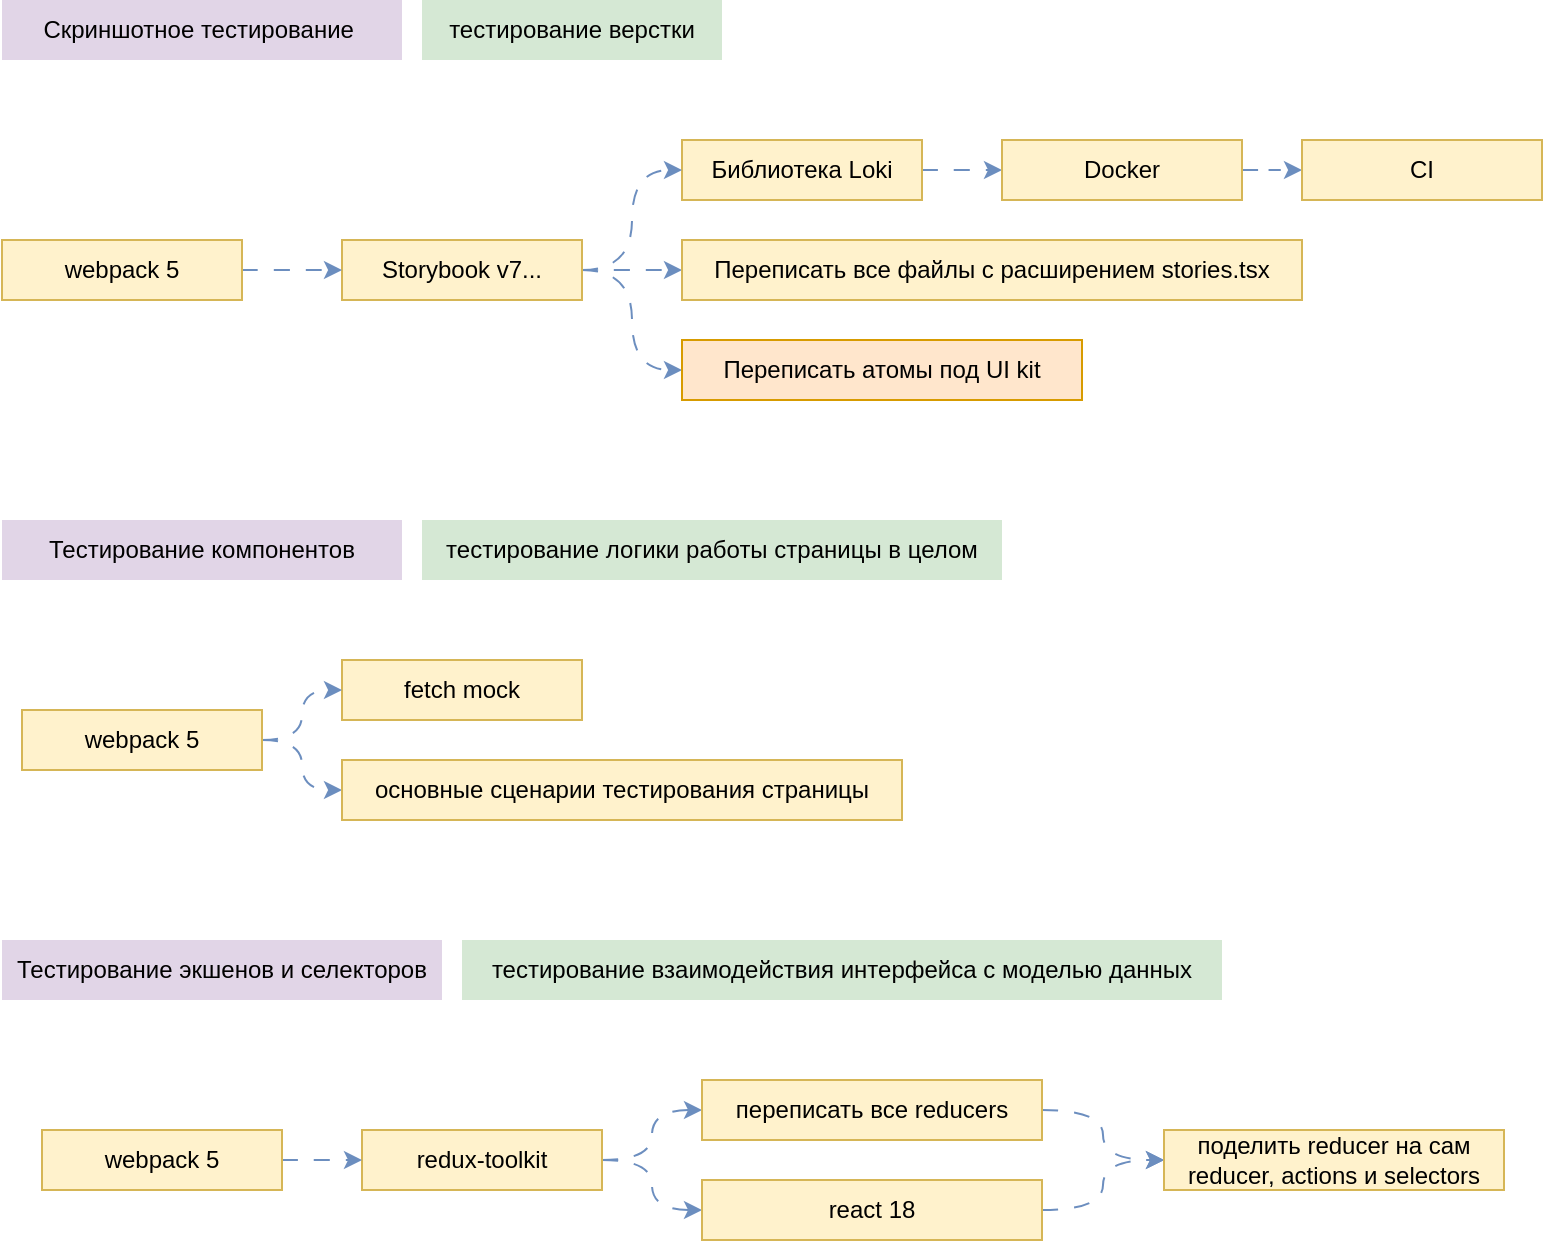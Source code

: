 <mxfile version="22.1.3" type="github">
  <diagram name="Страница — 1" id="JYjJUCjkkUTlvju-7UiU">
    <mxGraphModel dx="1687" dy="888" grid="1" gridSize="10" guides="1" tooltips="1" connect="1" arrows="1" fold="1" page="1" pageScale="1" pageWidth="827" pageHeight="1169" math="0" shadow="0">
      <root>
        <mxCell id="0" />
        <mxCell id="1" parent="0" />
        <mxCell id="bGg_pVWdfFb6_P9TD3KG-2" value="Скриншотное тестирование&amp;nbsp;" style="text;html=1;strokeColor=none;fillColor=#e1d5e7;align=center;verticalAlign=middle;whiteSpace=wrap;rounded=0;" parent="1" vertex="1">
          <mxGeometry x="28" y="40" width="200" height="30" as="geometry" />
        </mxCell>
        <mxCell id="bGg_pVWdfFb6_P9TD3KG-3" value="тестирование логики работы страницы в целом" style="text;html=1;strokeColor=none;fillColor=#d5e8d4;align=center;verticalAlign=middle;whiteSpace=wrap;rounded=0;" parent="1" vertex="1">
          <mxGeometry x="238" y="300" width="290" height="30" as="geometry" />
        </mxCell>
        <mxCell id="bGg_pVWdfFb6_P9TD3KG-5" value="тестирование взаимодействия интерфейса с моделью данных" style="text;html=1;strokeColor=none;fillColor=#d5e8d4;align=center;verticalAlign=middle;whiteSpace=wrap;rounded=0;" parent="1" vertex="1">
          <mxGeometry x="258" y="510" width="380" height="30" as="geometry" />
        </mxCell>
        <mxCell id="bGg_pVWdfFb6_P9TD3KG-6" value="тестирование верстки" style="text;html=1;strokeColor=none;fillColor=#d5e8d4;align=center;verticalAlign=middle;whiteSpace=wrap;rounded=0;" parent="1" vertex="1">
          <mxGeometry x="238" y="40" width="150" height="30" as="geometry" />
        </mxCell>
        <mxCell id="bGg_pVWdfFb6_P9TD3KG-7" value="Тестирование компонентов" style="text;html=1;strokeColor=none;fillColor=#e1d5e7;align=center;verticalAlign=middle;whiteSpace=wrap;rounded=0;" parent="1" vertex="1">
          <mxGeometry x="28" y="300" width="200" height="30" as="geometry" />
        </mxCell>
        <mxCell id="bGg_pVWdfFb6_P9TD3KG-8" value="Тестирование экшенов и селекторов" style="text;html=1;strokeColor=none;fillColor=#e1d5e7;align=center;verticalAlign=middle;whiteSpace=wrap;rounded=0;" parent="1" vertex="1">
          <mxGeometry x="28" y="510" width="220" height="30" as="geometry" />
        </mxCell>
        <mxCell id="bGg_pVWdfFb6_P9TD3KG-15" style="edgeStyle=orthogonalEdgeStyle;shape=connector;curved=1;rounded=0;orthogonalLoop=1;jettySize=auto;html=1;entryX=0;entryY=0.5;entryDx=0;entryDy=0;dashed=1;dashPattern=8 8;labelBackgroundColor=default;strokeColor=#6c8ebf;align=center;verticalAlign=middle;fontFamily=Helvetica;fontSize=11;fontColor=default;endArrow=classic;fillColor=#dae8fc;" parent="1" source="bGg_pVWdfFb6_P9TD3KG-9" target="bGg_pVWdfFb6_P9TD3KG-14" edge="1">
          <mxGeometry relative="1" as="geometry" />
        </mxCell>
        <mxCell id="bGg_pVWdfFb6_P9TD3KG-9" value="Библиотека Loki" style="text;html=1;strokeColor=#d6b656;fillColor=#fff2cc;align=center;verticalAlign=middle;whiteSpace=wrap;rounded=0;" parent="1" vertex="1">
          <mxGeometry x="368" y="110" width="120" height="30" as="geometry" />
        </mxCell>
        <mxCell id="bGg_pVWdfFb6_P9TD3KG-11" style="edgeStyle=orthogonalEdgeStyle;rounded=0;orthogonalLoop=1;jettySize=auto;html=1;entryX=0;entryY=0.5;entryDx=0;entryDy=0;curved=1;dashed=1;dashPattern=8 8;fillColor=#dae8fc;strokeColor=#6c8ebf;" parent="1" source="bGg_pVWdfFb6_P9TD3KG-10" target="bGg_pVWdfFb6_P9TD3KG-9" edge="1">
          <mxGeometry relative="1" as="geometry" />
        </mxCell>
        <mxCell id="bGg_pVWdfFb6_P9TD3KG-19" style="edgeStyle=orthogonalEdgeStyle;shape=connector;curved=1;rounded=0;orthogonalLoop=1;jettySize=auto;html=1;entryX=0;entryY=0.5;entryDx=0;entryDy=0;dashed=1;dashPattern=8 8;labelBackgroundColor=default;strokeColor=#6c8ebf;align=center;verticalAlign=middle;fontFamily=Helvetica;fontSize=11;fontColor=default;endArrow=classic;fillColor=#dae8fc;" parent="1" source="bGg_pVWdfFb6_P9TD3KG-10" target="bGg_pVWdfFb6_P9TD3KG-18" edge="1">
          <mxGeometry relative="1" as="geometry" />
        </mxCell>
        <mxCell id="bGg_pVWdfFb6_P9TD3KG-21" style="edgeStyle=orthogonalEdgeStyle;shape=connector;curved=1;rounded=0;orthogonalLoop=1;jettySize=auto;html=1;entryX=0;entryY=0.5;entryDx=0;entryDy=0;dashed=1;dashPattern=8 8;labelBackgroundColor=default;strokeColor=#6c8ebf;align=center;verticalAlign=middle;fontFamily=Helvetica;fontSize=11;fontColor=default;endArrow=classic;fillColor=#dae8fc;" parent="1" source="bGg_pVWdfFb6_P9TD3KG-10" target="bGg_pVWdfFb6_P9TD3KG-20" edge="1">
          <mxGeometry relative="1" as="geometry" />
        </mxCell>
        <mxCell id="bGg_pVWdfFb6_P9TD3KG-10" value="Storybook&amp;nbsp;v7..." style="text;html=1;strokeColor=#d6b656;fillColor=#fff2cc;align=center;verticalAlign=middle;whiteSpace=wrap;rounded=0;" parent="1" vertex="1">
          <mxGeometry x="198" y="160" width="120" height="30" as="geometry" />
        </mxCell>
        <mxCell id="bGg_pVWdfFb6_P9TD3KG-13" style="edgeStyle=orthogonalEdgeStyle;shape=connector;curved=1;rounded=0;orthogonalLoop=1;jettySize=auto;html=1;entryX=0;entryY=0.5;entryDx=0;entryDy=0;dashed=1;dashPattern=8 8;labelBackgroundColor=default;strokeColor=#6c8ebf;align=center;verticalAlign=middle;fontFamily=Helvetica;fontSize=11;fontColor=default;endArrow=classic;fillColor=#dae8fc;" parent="1" source="bGg_pVWdfFb6_P9TD3KG-12" target="bGg_pVWdfFb6_P9TD3KG-10" edge="1">
          <mxGeometry relative="1" as="geometry" />
        </mxCell>
        <mxCell id="bGg_pVWdfFb6_P9TD3KG-12" value="webpack 5" style="text;html=1;strokeColor=#d6b656;fillColor=#fff2cc;align=center;verticalAlign=middle;whiteSpace=wrap;rounded=0;" parent="1" vertex="1">
          <mxGeometry x="28" y="160" width="120" height="30" as="geometry" />
        </mxCell>
        <mxCell id="bGg_pVWdfFb6_P9TD3KG-17" style="edgeStyle=orthogonalEdgeStyle;shape=connector;curved=1;rounded=0;orthogonalLoop=1;jettySize=auto;html=1;entryX=0;entryY=0.5;entryDx=0;entryDy=0;dashed=1;dashPattern=8 8;labelBackgroundColor=default;strokeColor=#6c8ebf;align=center;verticalAlign=middle;fontFamily=Helvetica;fontSize=11;fontColor=default;endArrow=classic;fillColor=#dae8fc;" parent="1" source="bGg_pVWdfFb6_P9TD3KG-14" target="bGg_pVWdfFb6_P9TD3KG-16" edge="1">
          <mxGeometry relative="1" as="geometry" />
        </mxCell>
        <mxCell id="bGg_pVWdfFb6_P9TD3KG-14" value="Docker" style="text;html=1;strokeColor=#d6b656;fillColor=#fff2cc;align=center;verticalAlign=middle;whiteSpace=wrap;rounded=0;" parent="1" vertex="1">
          <mxGeometry x="528" y="110" width="120" height="30" as="geometry" />
        </mxCell>
        <mxCell id="bGg_pVWdfFb6_P9TD3KG-16" value="CI" style="text;html=1;strokeColor=#d6b656;fillColor=#fff2cc;align=center;verticalAlign=middle;whiteSpace=wrap;rounded=0;" parent="1" vertex="1">
          <mxGeometry x="678" y="110" width="120" height="30" as="geometry" />
        </mxCell>
        <mxCell id="bGg_pVWdfFb6_P9TD3KG-18" value="Переписать все файлы с расширением&amp;nbsp;stories.tsx" style="text;html=1;strokeColor=#d6b656;fillColor=#fff2cc;align=center;verticalAlign=middle;whiteSpace=wrap;rounded=0;" parent="1" vertex="1">
          <mxGeometry x="368" y="160" width="310" height="30" as="geometry" />
        </mxCell>
        <mxCell id="bGg_pVWdfFb6_P9TD3KG-20" value="Переписать атомы под UI kit" style="text;html=1;strokeColor=#d79b00;fillColor=#ffe6cc;align=center;verticalAlign=middle;whiteSpace=wrap;rounded=0;" parent="1" vertex="1">
          <mxGeometry x="368" y="210" width="200" height="30" as="geometry" />
        </mxCell>
        <mxCell id="bGg_pVWdfFb6_P9TD3KG-22" value="fetch mock" style="text;html=1;strokeColor=#d6b656;fillColor=#fff2cc;align=center;verticalAlign=middle;whiteSpace=wrap;rounded=0;" parent="1" vertex="1">
          <mxGeometry x="198" y="370" width="120" height="30" as="geometry" />
        </mxCell>
        <mxCell id="bGg_pVWdfFb6_P9TD3KG-23" style="edgeStyle=orthogonalEdgeStyle;shape=connector;curved=1;rounded=0;orthogonalLoop=1;jettySize=auto;html=1;entryX=0;entryY=0.5;entryDx=0;entryDy=0;dashed=1;dashPattern=8 8;labelBackgroundColor=default;strokeColor=#6c8ebf;align=center;verticalAlign=middle;fontFamily=Helvetica;fontSize=11;fontColor=default;endArrow=classic;fillColor=#dae8fc;" parent="1" source="bGg_pVWdfFb6_P9TD3KG-24" target="bGg_pVWdfFb6_P9TD3KG-22" edge="1">
          <mxGeometry relative="1" as="geometry" />
        </mxCell>
        <mxCell id="bGg_pVWdfFb6_P9TD3KG-26" style="edgeStyle=orthogonalEdgeStyle;shape=connector;curved=1;rounded=0;orthogonalLoop=1;jettySize=auto;html=1;entryX=0;entryY=0.5;entryDx=0;entryDy=0;dashed=1;dashPattern=8 8;labelBackgroundColor=default;strokeColor=#6c8ebf;align=center;verticalAlign=middle;fontFamily=Helvetica;fontSize=11;fontColor=default;endArrow=classic;fillColor=#dae8fc;" parent="1" source="bGg_pVWdfFb6_P9TD3KG-24" target="bGg_pVWdfFb6_P9TD3KG-25" edge="1">
          <mxGeometry relative="1" as="geometry" />
        </mxCell>
        <mxCell id="bGg_pVWdfFb6_P9TD3KG-24" value="webpack 5" style="text;html=1;strokeColor=#d6b656;fillColor=#fff2cc;align=center;verticalAlign=middle;whiteSpace=wrap;rounded=0;" parent="1" vertex="1">
          <mxGeometry x="38" y="395" width="120" height="30" as="geometry" />
        </mxCell>
        <mxCell id="bGg_pVWdfFb6_P9TD3KG-25" value="основные сценарии тестирования страницы" style="text;html=1;strokeColor=#d6b656;fillColor=#fff2cc;align=center;verticalAlign=middle;whiteSpace=wrap;rounded=0;" parent="1" vertex="1">
          <mxGeometry x="198" y="420" width="280" height="30" as="geometry" />
        </mxCell>
        <mxCell id="bGg_pVWdfFb6_P9TD3KG-33" style="edgeStyle=orthogonalEdgeStyle;shape=connector;curved=1;rounded=0;orthogonalLoop=1;jettySize=auto;html=1;entryX=0;entryY=0.5;entryDx=0;entryDy=0;dashed=1;dashPattern=8 8;labelBackgroundColor=default;strokeColor=#6c8ebf;align=center;verticalAlign=middle;fontFamily=Helvetica;fontSize=11;fontColor=default;endArrow=classic;fillColor=#dae8fc;" parent="1" source="bGg_pVWdfFb6_P9TD3KG-27" target="bGg_pVWdfFb6_P9TD3KG-32" edge="1">
          <mxGeometry relative="1" as="geometry" />
        </mxCell>
        <mxCell id="bGg_pVWdfFb6_P9TD3KG-35" style="edgeStyle=orthogonalEdgeStyle;shape=connector;curved=1;rounded=0;orthogonalLoop=1;jettySize=auto;html=1;entryX=0;entryY=0.5;entryDx=0;entryDy=0;dashed=1;dashPattern=8 8;labelBackgroundColor=default;strokeColor=#6c8ebf;align=center;verticalAlign=middle;fontFamily=Helvetica;fontSize=11;fontColor=default;endArrow=classic;fillColor=#dae8fc;" parent="1" source="bGg_pVWdfFb6_P9TD3KG-27" target="bGg_pVWdfFb6_P9TD3KG-34" edge="1">
          <mxGeometry relative="1" as="geometry" />
        </mxCell>
        <mxCell id="bGg_pVWdfFb6_P9TD3KG-27" value="redux-toolkit" style="text;html=1;strokeColor=#d6b656;fillColor=#fff2cc;align=center;verticalAlign=middle;whiteSpace=wrap;rounded=0;" parent="1" vertex="1">
          <mxGeometry x="208" y="605" width="120" height="30" as="geometry" />
        </mxCell>
        <mxCell id="bGg_pVWdfFb6_P9TD3KG-28" style="edgeStyle=orthogonalEdgeStyle;shape=connector;curved=1;rounded=0;orthogonalLoop=1;jettySize=auto;html=1;entryX=0;entryY=0.5;entryDx=0;entryDy=0;dashed=1;dashPattern=8 8;labelBackgroundColor=default;strokeColor=#6c8ebf;align=center;verticalAlign=middle;fontFamily=Helvetica;fontSize=11;fontColor=default;endArrow=classic;fillColor=#dae8fc;" parent="1" source="bGg_pVWdfFb6_P9TD3KG-30" target="bGg_pVWdfFb6_P9TD3KG-27" edge="1">
          <mxGeometry relative="1" as="geometry" />
        </mxCell>
        <mxCell id="bGg_pVWdfFb6_P9TD3KG-30" value="webpack 5" style="text;html=1;strokeColor=#d6b656;fillColor=#fff2cc;align=center;verticalAlign=middle;whiteSpace=wrap;rounded=0;" parent="1" vertex="1">
          <mxGeometry x="48" y="605" width="120" height="30" as="geometry" />
        </mxCell>
        <mxCell id="bGg_pVWdfFb6_P9TD3KG-37" style="edgeStyle=orthogonalEdgeStyle;shape=connector;curved=1;rounded=0;orthogonalLoop=1;jettySize=auto;html=1;entryX=0;entryY=0.5;entryDx=0;entryDy=0;dashed=1;dashPattern=8 8;labelBackgroundColor=default;strokeColor=#6c8ebf;align=center;verticalAlign=middle;fontFamily=Helvetica;fontSize=11;fontColor=default;endArrow=classic;fillColor=#dae8fc;" parent="1" source="bGg_pVWdfFb6_P9TD3KG-32" target="bGg_pVWdfFb6_P9TD3KG-36" edge="1">
          <mxGeometry relative="1" as="geometry" />
        </mxCell>
        <mxCell id="bGg_pVWdfFb6_P9TD3KG-32" value="переписать все reducers" style="text;html=1;strokeColor=#d6b656;fillColor=#fff2cc;align=center;verticalAlign=middle;whiteSpace=wrap;rounded=0;" parent="1" vertex="1">
          <mxGeometry x="378" y="580" width="170" height="30" as="geometry" />
        </mxCell>
        <mxCell id="bGg_pVWdfFb6_P9TD3KG-39" style="edgeStyle=orthogonalEdgeStyle;shape=connector;curved=1;rounded=0;orthogonalLoop=1;jettySize=auto;html=1;entryX=0;entryY=0.5;entryDx=0;entryDy=0;dashed=1;dashPattern=8 8;labelBackgroundColor=default;strokeColor=#6c8ebf;align=center;verticalAlign=middle;fontFamily=Helvetica;fontSize=11;fontColor=default;endArrow=classic;fillColor=#dae8fc;" parent="1" source="bGg_pVWdfFb6_P9TD3KG-34" target="bGg_pVWdfFb6_P9TD3KG-36" edge="1">
          <mxGeometry relative="1" as="geometry" />
        </mxCell>
        <mxCell id="bGg_pVWdfFb6_P9TD3KG-34" value="react 18" style="text;html=1;strokeColor=#d6b656;fillColor=#fff2cc;align=center;verticalAlign=middle;whiteSpace=wrap;rounded=0;" parent="1" vertex="1">
          <mxGeometry x="378" y="630" width="170" height="30" as="geometry" />
        </mxCell>
        <mxCell id="bGg_pVWdfFb6_P9TD3KG-36" value="поделить reducer на сам reducer, actions и selectors" style="text;html=1;strokeColor=#d6b656;fillColor=#fff2cc;align=center;verticalAlign=middle;whiteSpace=wrap;rounded=0;" parent="1" vertex="1">
          <mxGeometry x="609" y="605" width="170" height="30" as="geometry" />
        </mxCell>
      </root>
    </mxGraphModel>
  </diagram>
</mxfile>
